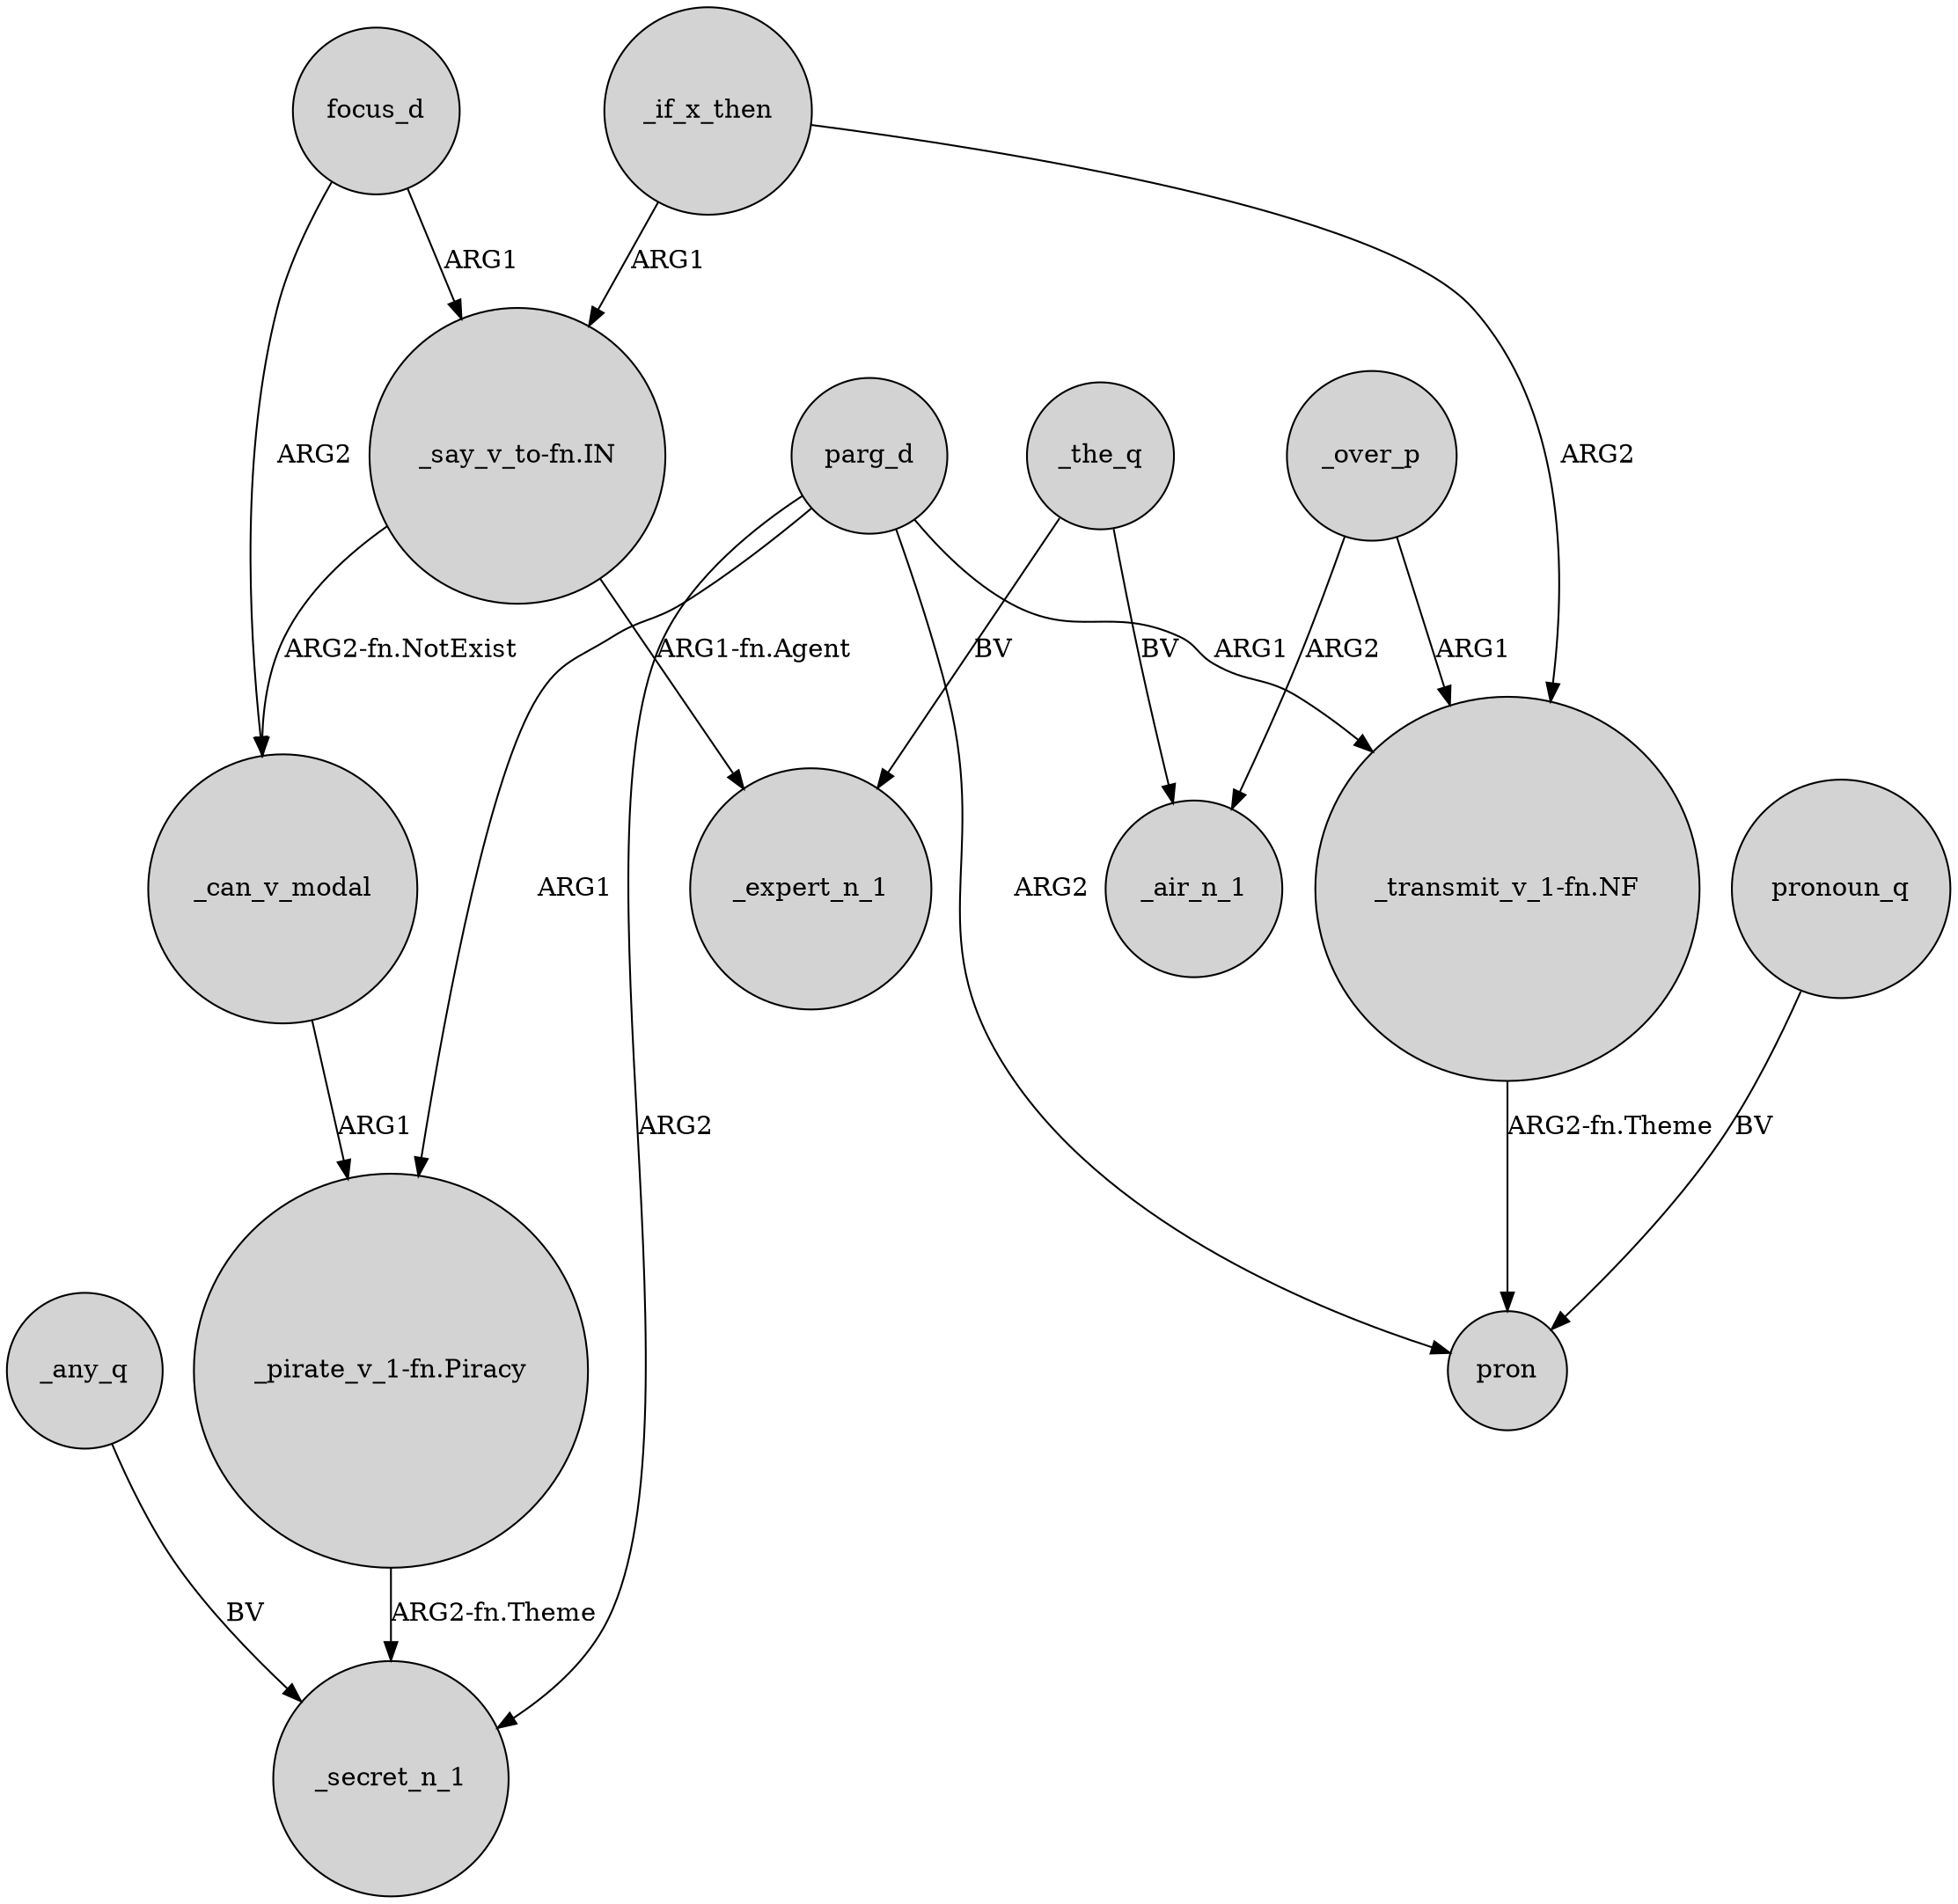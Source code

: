 digraph {
	node [shape=circle style=filled]
	_can_v_modal -> "_pirate_v_1-fn.Piracy" [label=ARG1]
	_over_p -> _air_n_1 [label=ARG2]
	_any_q -> _secret_n_1 [label=BV]
	_the_q -> _expert_n_1 [label=BV]
	parg_d -> pron [label=ARG2]
	_if_x_then -> "_transmit_v_1-fn.NF" [label=ARG2]
	_if_x_then -> "_say_v_to-fn.IN" [label=ARG1]
	parg_d -> "_transmit_v_1-fn.NF" [label=ARG1]
	pronoun_q -> pron [label=BV]
	parg_d -> _secret_n_1 [label=ARG2]
	_over_p -> "_transmit_v_1-fn.NF" [label=ARG1]
	"_say_v_to-fn.IN" -> _expert_n_1 [label="ARG1-fn.Agent"]
	_the_q -> _air_n_1 [label=BV]
	"_pirate_v_1-fn.Piracy" -> _secret_n_1 [label="ARG2-fn.Theme"]
	"_say_v_to-fn.IN" -> _can_v_modal [label="ARG2-fn.NotExist"]
	"_transmit_v_1-fn.NF" -> pron [label="ARG2-fn.Theme"]
	parg_d -> "_pirate_v_1-fn.Piracy" [label=ARG1]
	focus_d -> _can_v_modal [label=ARG2]
	focus_d -> "_say_v_to-fn.IN" [label=ARG1]
}
